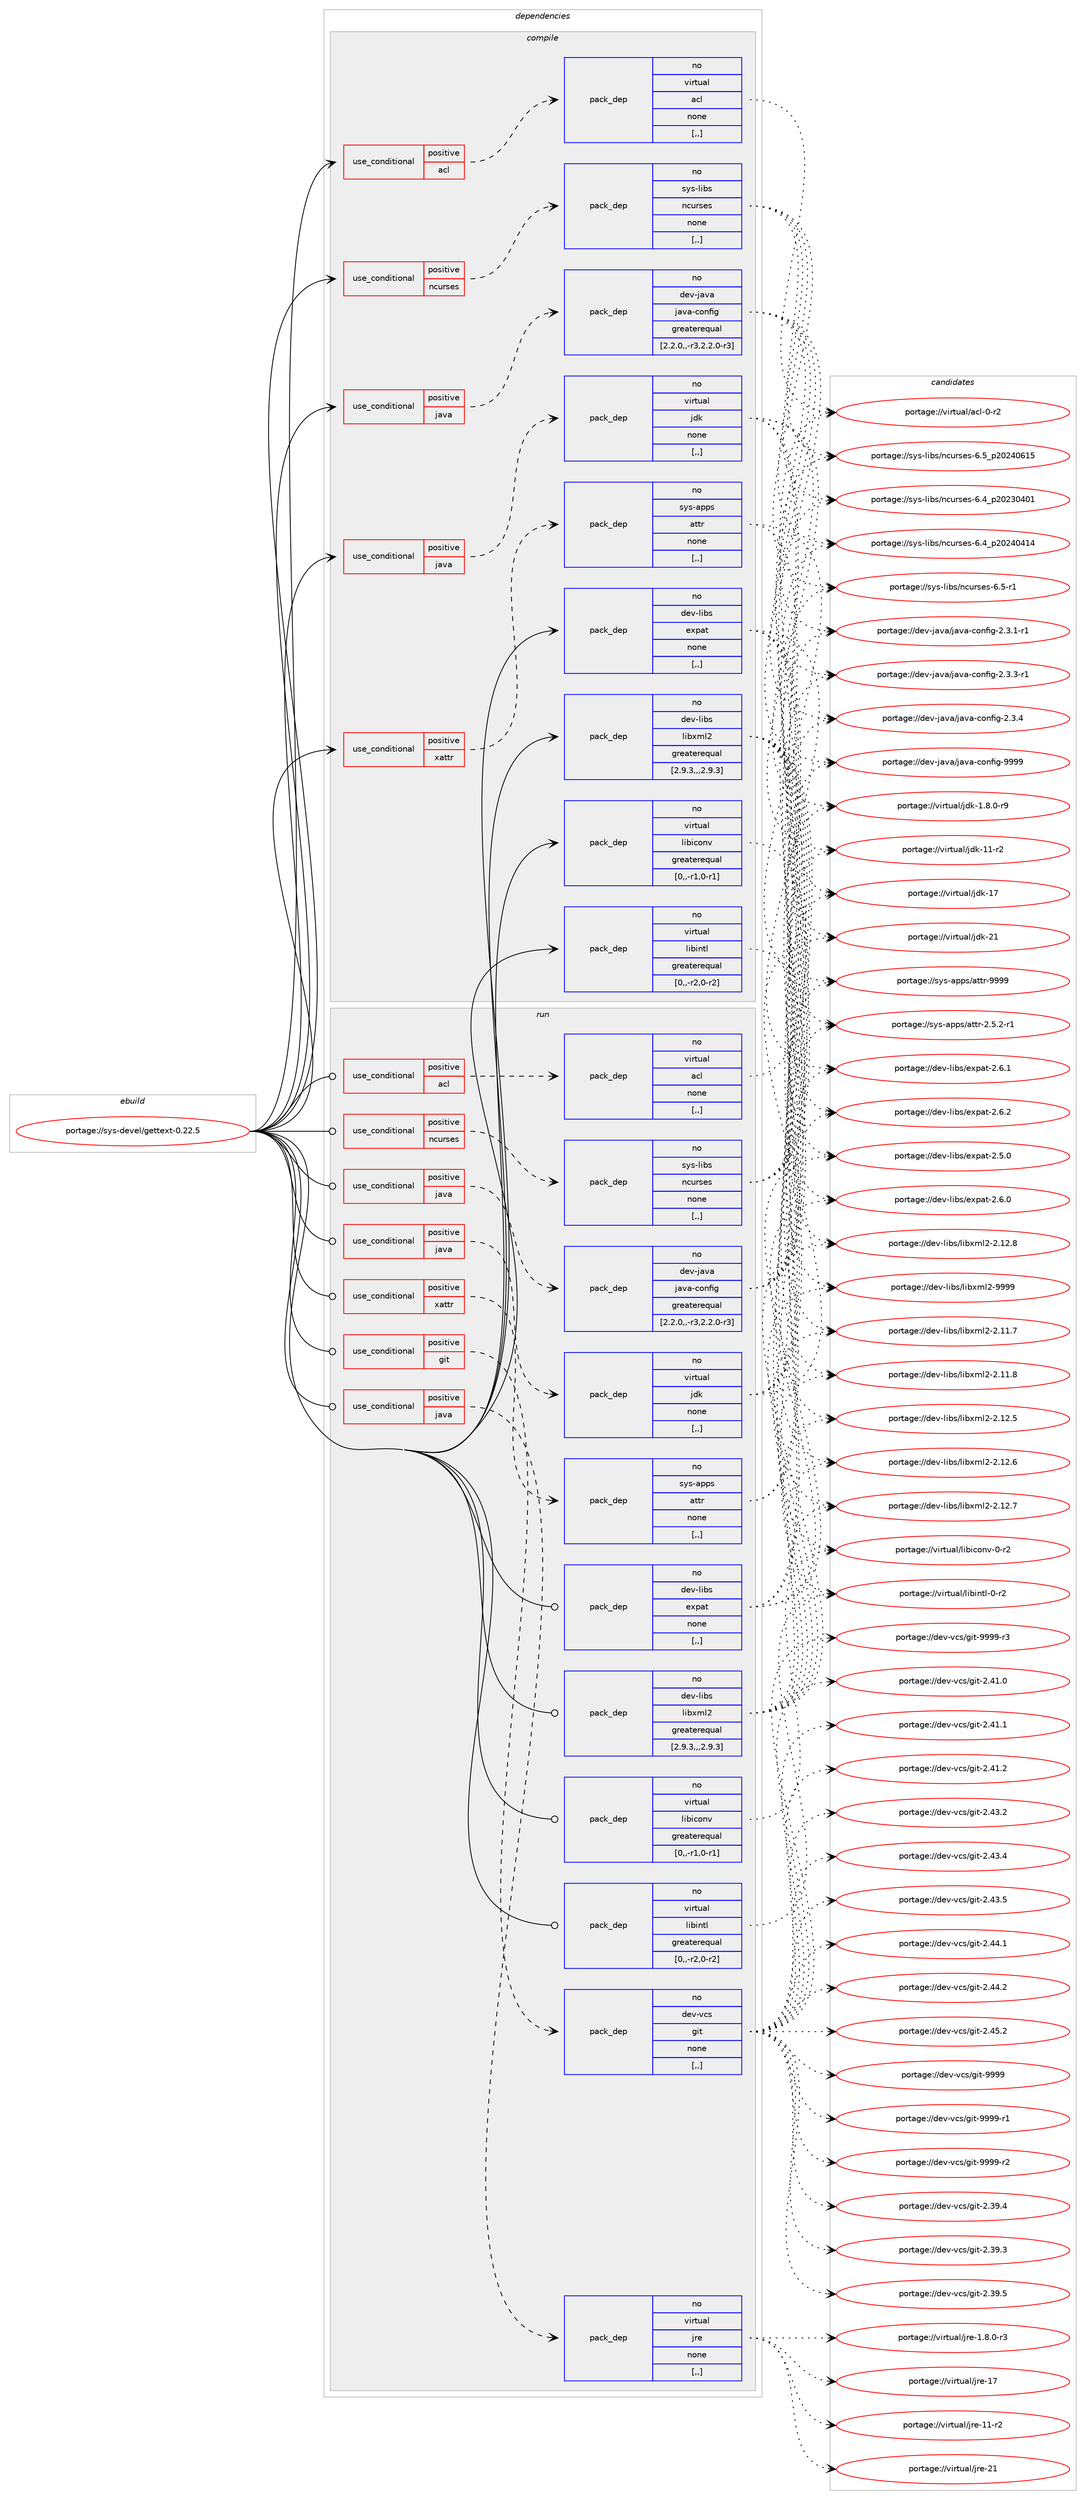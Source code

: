 digraph prolog {

# *************
# Graph options
# *************

newrank=true;
concentrate=true;
compound=true;
graph [rankdir=LR,fontname=Helvetica,fontsize=10,ranksep=1.5];#, ranksep=2.5, nodesep=0.2];
edge  [arrowhead=vee];
node  [fontname=Helvetica,fontsize=10];

# **********
# The ebuild
# **********

subgraph cluster_leftcol {
color=gray;
rank=same;
label=<<i>ebuild</i>>;
id [label="portage://sys-devel/gettext-0.22.5", color=red, width=4, href="../sys-devel/gettext-0.22.5.svg"];
}

# ****************
# The dependencies
# ****************

subgraph cluster_midcol {
color=gray;
label=<<i>dependencies</i>>;
subgraph cluster_compile {
fillcolor="#eeeeee";
style=filled;
label=<<i>compile</i>>;
subgraph cond112828 {
dependency424327 [label=<<TABLE BORDER="0" CELLBORDER="1" CELLSPACING="0" CELLPADDING="4"><TR><TD ROWSPAN="3" CELLPADDING="10">use_conditional</TD></TR><TR><TD>positive</TD></TR><TR><TD>acl</TD></TR></TABLE>>, shape=none, color=red];
subgraph pack308622 {
dependency424328 [label=<<TABLE BORDER="0" CELLBORDER="1" CELLSPACING="0" CELLPADDING="4" WIDTH="220"><TR><TD ROWSPAN="6" CELLPADDING="30">pack_dep</TD></TR><TR><TD WIDTH="110">no</TD></TR><TR><TD>virtual</TD></TR><TR><TD>acl</TD></TR><TR><TD>none</TD></TR><TR><TD>[,,]</TD></TR></TABLE>>, shape=none, color=blue];
}
dependency424327:e -> dependency424328:w [weight=20,style="dashed",arrowhead="vee"];
}
id:e -> dependency424327:w [weight=20,style="solid",arrowhead="vee"];
subgraph cond112829 {
dependency424329 [label=<<TABLE BORDER="0" CELLBORDER="1" CELLSPACING="0" CELLPADDING="4"><TR><TD ROWSPAN="3" CELLPADDING="10">use_conditional</TD></TR><TR><TD>positive</TD></TR><TR><TD>java</TD></TR></TABLE>>, shape=none, color=red];
subgraph pack308623 {
dependency424330 [label=<<TABLE BORDER="0" CELLBORDER="1" CELLSPACING="0" CELLPADDING="4" WIDTH="220"><TR><TD ROWSPAN="6" CELLPADDING="30">pack_dep</TD></TR><TR><TD WIDTH="110">no</TD></TR><TR><TD>dev-java</TD></TR><TR><TD>java-config</TD></TR><TR><TD>greaterequal</TD></TR><TR><TD>[2.2.0,,-r3,2.2.0-r3]</TD></TR></TABLE>>, shape=none, color=blue];
}
dependency424329:e -> dependency424330:w [weight=20,style="dashed",arrowhead="vee"];
}
id:e -> dependency424329:w [weight=20,style="solid",arrowhead="vee"];
subgraph cond112830 {
dependency424331 [label=<<TABLE BORDER="0" CELLBORDER="1" CELLSPACING="0" CELLPADDING="4"><TR><TD ROWSPAN="3" CELLPADDING="10">use_conditional</TD></TR><TR><TD>positive</TD></TR><TR><TD>java</TD></TR></TABLE>>, shape=none, color=red];
subgraph pack308624 {
dependency424332 [label=<<TABLE BORDER="0" CELLBORDER="1" CELLSPACING="0" CELLPADDING="4" WIDTH="220"><TR><TD ROWSPAN="6" CELLPADDING="30">pack_dep</TD></TR><TR><TD WIDTH="110">no</TD></TR><TR><TD>virtual</TD></TR><TR><TD>jdk</TD></TR><TR><TD>none</TD></TR><TR><TD>[,,]</TD></TR></TABLE>>, shape=none, color=blue];
}
dependency424331:e -> dependency424332:w [weight=20,style="dashed",arrowhead="vee"];
}
id:e -> dependency424331:w [weight=20,style="solid",arrowhead="vee"];
subgraph cond112831 {
dependency424333 [label=<<TABLE BORDER="0" CELLBORDER="1" CELLSPACING="0" CELLPADDING="4"><TR><TD ROWSPAN="3" CELLPADDING="10">use_conditional</TD></TR><TR><TD>positive</TD></TR><TR><TD>ncurses</TD></TR></TABLE>>, shape=none, color=red];
subgraph pack308625 {
dependency424334 [label=<<TABLE BORDER="0" CELLBORDER="1" CELLSPACING="0" CELLPADDING="4" WIDTH="220"><TR><TD ROWSPAN="6" CELLPADDING="30">pack_dep</TD></TR><TR><TD WIDTH="110">no</TD></TR><TR><TD>sys-libs</TD></TR><TR><TD>ncurses</TD></TR><TR><TD>none</TD></TR><TR><TD>[,,]</TD></TR></TABLE>>, shape=none, color=blue];
}
dependency424333:e -> dependency424334:w [weight=20,style="dashed",arrowhead="vee"];
}
id:e -> dependency424333:w [weight=20,style="solid",arrowhead="vee"];
subgraph cond112832 {
dependency424335 [label=<<TABLE BORDER="0" CELLBORDER="1" CELLSPACING="0" CELLPADDING="4"><TR><TD ROWSPAN="3" CELLPADDING="10">use_conditional</TD></TR><TR><TD>positive</TD></TR><TR><TD>xattr</TD></TR></TABLE>>, shape=none, color=red];
subgraph pack308626 {
dependency424336 [label=<<TABLE BORDER="0" CELLBORDER="1" CELLSPACING="0" CELLPADDING="4" WIDTH="220"><TR><TD ROWSPAN="6" CELLPADDING="30">pack_dep</TD></TR><TR><TD WIDTH="110">no</TD></TR><TR><TD>sys-apps</TD></TR><TR><TD>attr</TD></TR><TR><TD>none</TD></TR><TR><TD>[,,]</TD></TR></TABLE>>, shape=none, color=blue];
}
dependency424335:e -> dependency424336:w [weight=20,style="dashed",arrowhead="vee"];
}
id:e -> dependency424335:w [weight=20,style="solid",arrowhead="vee"];
subgraph pack308627 {
dependency424337 [label=<<TABLE BORDER="0" CELLBORDER="1" CELLSPACING="0" CELLPADDING="4" WIDTH="220"><TR><TD ROWSPAN="6" CELLPADDING="30">pack_dep</TD></TR><TR><TD WIDTH="110">no</TD></TR><TR><TD>dev-libs</TD></TR><TR><TD>expat</TD></TR><TR><TD>none</TD></TR><TR><TD>[,,]</TD></TR></TABLE>>, shape=none, color=blue];
}
id:e -> dependency424337:w [weight=20,style="solid",arrowhead="vee"];
subgraph pack308628 {
dependency424338 [label=<<TABLE BORDER="0" CELLBORDER="1" CELLSPACING="0" CELLPADDING="4" WIDTH="220"><TR><TD ROWSPAN="6" CELLPADDING="30">pack_dep</TD></TR><TR><TD WIDTH="110">no</TD></TR><TR><TD>dev-libs</TD></TR><TR><TD>libxml2</TD></TR><TR><TD>greaterequal</TD></TR><TR><TD>[2.9.3,,,2.9.3]</TD></TR></TABLE>>, shape=none, color=blue];
}
id:e -> dependency424338:w [weight=20,style="solid",arrowhead="vee"];
subgraph pack308629 {
dependency424339 [label=<<TABLE BORDER="0" CELLBORDER="1" CELLSPACING="0" CELLPADDING="4" WIDTH="220"><TR><TD ROWSPAN="6" CELLPADDING="30">pack_dep</TD></TR><TR><TD WIDTH="110">no</TD></TR><TR><TD>virtual</TD></TR><TR><TD>libiconv</TD></TR><TR><TD>greaterequal</TD></TR><TR><TD>[0,,-r1,0-r1]</TD></TR></TABLE>>, shape=none, color=blue];
}
id:e -> dependency424339:w [weight=20,style="solid",arrowhead="vee"];
subgraph pack308630 {
dependency424340 [label=<<TABLE BORDER="0" CELLBORDER="1" CELLSPACING="0" CELLPADDING="4" WIDTH="220"><TR><TD ROWSPAN="6" CELLPADDING="30">pack_dep</TD></TR><TR><TD WIDTH="110">no</TD></TR><TR><TD>virtual</TD></TR><TR><TD>libintl</TD></TR><TR><TD>greaterequal</TD></TR><TR><TD>[0,,-r2,0-r2]</TD></TR></TABLE>>, shape=none, color=blue];
}
id:e -> dependency424340:w [weight=20,style="solid",arrowhead="vee"];
}
subgraph cluster_compileandrun {
fillcolor="#eeeeee";
style=filled;
label=<<i>compile and run</i>>;
}
subgraph cluster_run {
fillcolor="#eeeeee";
style=filled;
label=<<i>run</i>>;
subgraph cond112833 {
dependency424341 [label=<<TABLE BORDER="0" CELLBORDER="1" CELLSPACING="0" CELLPADDING="4"><TR><TD ROWSPAN="3" CELLPADDING="10">use_conditional</TD></TR><TR><TD>positive</TD></TR><TR><TD>acl</TD></TR></TABLE>>, shape=none, color=red];
subgraph pack308631 {
dependency424342 [label=<<TABLE BORDER="0" CELLBORDER="1" CELLSPACING="0" CELLPADDING="4" WIDTH="220"><TR><TD ROWSPAN="6" CELLPADDING="30">pack_dep</TD></TR><TR><TD WIDTH="110">no</TD></TR><TR><TD>virtual</TD></TR><TR><TD>acl</TD></TR><TR><TD>none</TD></TR><TR><TD>[,,]</TD></TR></TABLE>>, shape=none, color=blue];
}
dependency424341:e -> dependency424342:w [weight=20,style="dashed",arrowhead="vee"];
}
id:e -> dependency424341:w [weight=20,style="solid",arrowhead="odot"];
subgraph cond112834 {
dependency424343 [label=<<TABLE BORDER="0" CELLBORDER="1" CELLSPACING="0" CELLPADDING="4"><TR><TD ROWSPAN="3" CELLPADDING="10">use_conditional</TD></TR><TR><TD>positive</TD></TR><TR><TD>git</TD></TR></TABLE>>, shape=none, color=red];
subgraph pack308632 {
dependency424344 [label=<<TABLE BORDER="0" CELLBORDER="1" CELLSPACING="0" CELLPADDING="4" WIDTH="220"><TR><TD ROWSPAN="6" CELLPADDING="30">pack_dep</TD></TR><TR><TD WIDTH="110">no</TD></TR><TR><TD>dev-vcs</TD></TR><TR><TD>git</TD></TR><TR><TD>none</TD></TR><TR><TD>[,,]</TD></TR></TABLE>>, shape=none, color=blue];
}
dependency424343:e -> dependency424344:w [weight=20,style="dashed",arrowhead="vee"];
}
id:e -> dependency424343:w [weight=20,style="solid",arrowhead="odot"];
subgraph cond112835 {
dependency424345 [label=<<TABLE BORDER="0" CELLBORDER="1" CELLSPACING="0" CELLPADDING="4"><TR><TD ROWSPAN="3" CELLPADDING="10">use_conditional</TD></TR><TR><TD>positive</TD></TR><TR><TD>java</TD></TR></TABLE>>, shape=none, color=red];
subgraph pack308633 {
dependency424346 [label=<<TABLE BORDER="0" CELLBORDER="1" CELLSPACING="0" CELLPADDING="4" WIDTH="220"><TR><TD ROWSPAN="6" CELLPADDING="30">pack_dep</TD></TR><TR><TD WIDTH="110">no</TD></TR><TR><TD>dev-java</TD></TR><TR><TD>java-config</TD></TR><TR><TD>greaterequal</TD></TR><TR><TD>[2.2.0,,-r3,2.2.0-r3]</TD></TR></TABLE>>, shape=none, color=blue];
}
dependency424345:e -> dependency424346:w [weight=20,style="dashed",arrowhead="vee"];
}
id:e -> dependency424345:w [weight=20,style="solid",arrowhead="odot"];
subgraph cond112836 {
dependency424347 [label=<<TABLE BORDER="0" CELLBORDER="1" CELLSPACING="0" CELLPADDING="4"><TR><TD ROWSPAN="3" CELLPADDING="10">use_conditional</TD></TR><TR><TD>positive</TD></TR><TR><TD>java</TD></TR></TABLE>>, shape=none, color=red];
subgraph pack308634 {
dependency424348 [label=<<TABLE BORDER="0" CELLBORDER="1" CELLSPACING="0" CELLPADDING="4" WIDTH="220"><TR><TD ROWSPAN="6" CELLPADDING="30">pack_dep</TD></TR><TR><TD WIDTH="110">no</TD></TR><TR><TD>virtual</TD></TR><TR><TD>jdk</TD></TR><TR><TD>none</TD></TR><TR><TD>[,,]</TD></TR></TABLE>>, shape=none, color=blue];
}
dependency424347:e -> dependency424348:w [weight=20,style="dashed",arrowhead="vee"];
}
id:e -> dependency424347:w [weight=20,style="solid",arrowhead="odot"];
subgraph cond112837 {
dependency424349 [label=<<TABLE BORDER="0" CELLBORDER="1" CELLSPACING="0" CELLPADDING="4"><TR><TD ROWSPAN="3" CELLPADDING="10">use_conditional</TD></TR><TR><TD>positive</TD></TR><TR><TD>java</TD></TR></TABLE>>, shape=none, color=red];
subgraph pack308635 {
dependency424350 [label=<<TABLE BORDER="0" CELLBORDER="1" CELLSPACING="0" CELLPADDING="4" WIDTH="220"><TR><TD ROWSPAN="6" CELLPADDING="30">pack_dep</TD></TR><TR><TD WIDTH="110">no</TD></TR><TR><TD>virtual</TD></TR><TR><TD>jre</TD></TR><TR><TD>none</TD></TR><TR><TD>[,,]</TD></TR></TABLE>>, shape=none, color=blue];
}
dependency424349:e -> dependency424350:w [weight=20,style="dashed",arrowhead="vee"];
}
id:e -> dependency424349:w [weight=20,style="solid",arrowhead="odot"];
subgraph cond112838 {
dependency424351 [label=<<TABLE BORDER="0" CELLBORDER="1" CELLSPACING="0" CELLPADDING="4"><TR><TD ROWSPAN="3" CELLPADDING="10">use_conditional</TD></TR><TR><TD>positive</TD></TR><TR><TD>ncurses</TD></TR></TABLE>>, shape=none, color=red];
subgraph pack308636 {
dependency424352 [label=<<TABLE BORDER="0" CELLBORDER="1" CELLSPACING="0" CELLPADDING="4" WIDTH="220"><TR><TD ROWSPAN="6" CELLPADDING="30">pack_dep</TD></TR><TR><TD WIDTH="110">no</TD></TR><TR><TD>sys-libs</TD></TR><TR><TD>ncurses</TD></TR><TR><TD>none</TD></TR><TR><TD>[,,]</TD></TR></TABLE>>, shape=none, color=blue];
}
dependency424351:e -> dependency424352:w [weight=20,style="dashed",arrowhead="vee"];
}
id:e -> dependency424351:w [weight=20,style="solid",arrowhead="odot"];
subgraph cond112839 {
dependency424353 [label=<<TABLE BORDER="0" CELLBORDER="1" CELLSPACING="0" CELLPADDING="4"><TR><TD ROWSPAN="3" CELLPADDING="10">use_conditional</TD></TR><TR><TD>positive</TD></TR><TR><TD>xattr</TD></TR></TABLE>>, shape=none, color=red];
subgraph pack308637 {
dependency424354 [label=<<TABLE BORDER="0" CELLBORDER="1" CELLSPACING="0" CELLPADDING="4" WIDTH="220"><TR><TD ROWSPAN="6" CELLPADDING="30">pack_dep</TD></TR><TR><TD WIDTH="110">no</TD></TR><TR><TD>sys-apps</TD></TR><TR><TD>attr</TD></TR><TR><TD>none</TD></TR><TR><TD>[,,]</TD></TR></TABLE>>, shape=none, color=blue];
}
dependency424353:e -> dependency424354:w [weight=20,style="dashed",arrowhead="vee"];
}
id:e -> dependency424353:w [weight=20,style="solid",arrowhead="odot"];
subgraph pack308638 {
dependency424355 [label=<<TABLE BORDER="0" CELLBORDER="1" CELLSPACING="0" CELLPADDING="4" WIDTH="220"><TR><TD ROWSPAN="6" CELLPADDING="30">pack_dep</TD></TR><TR><TD WIDTH="110">no</TD></TR><TR><TD>dev-libs</TD></TR><TR><TD>expat</TD></TR><TR><TD>none</TD></TR><TR><TD>[,,]</TD></TR></TABLE>>, shape=none, color=blue];
}
id:e -> dependency424355:w [weight=20,style="solid",arrowhead="odot"];
subgraph pack308639 {
dependency424356 [label=<<TABLE BORDER="0" CELLBORDER="1" CELLSPACING="0" CELLPADDING="4" WIDTH="220"><TR><TD ROWSPAN="6" CELLPADDING="30">pack_dep</TD></TR><TR><TD WIDTH="110">no</TD></TR><TR><TD>dev-libs</TD></TR><TR><TD>libxml2</TD></TR><TR><TD>greaterequal</TD></TR><TR><TD>[2.9.3,,,2.9.3]</TD></TR></TABLE>>, shape=none, color=blue];
}
id:e -> dependency424356:w [weight=20,style="solid",arrowhead="odot"];
subgraph pack308640 {
dependency424357 [label=<<TABLE BORDER="0" CELLBORDER="1" CELLSPACING="0" CELLPADDING="4" WIDTH="220"><TR><TD ROWSPAN="6" CELLPADDING="30">pack_dep</TD></TR><TR><TD WIDTH="110">no</TD></TR><TR><TD>virtual</TD></TR><TR><TD>libiconv</TD></TR><TR><TD>greaterequal</TD></TR><TR><TD>[0,,-r1,0-r1]</TD></TR></TABLE>>, shape=none, color=blue];
}
id:e -> dependency424357:w [weight=20,style="solid",arrowhead="odot"];
subgraph pack308641 {
dependency424358 [label=<<TABLE BORDER="0" CELLBORDER="1" CELLSPACING="0" CELLPADDING="4" WIDTH="220"><TR><TD ROWSPAN="6" CELLPADDING="30">pack_dep</TD></TR><TR><TD WIDTH="110">no</TD></TR><TR><TD>virtual</TD></TR><TR><TD>libintl</TD></TR><TR><TD>greaterequal</TD></TR><TR><TD>[0,,-r2,0-r2]</TD></TR></TABLE>>, shape=none, color=blue];
}
id:e -> dependency424358:w [weight=20,style="solid",arrowhead="odot"];
}
}

# **************
# The candidates
# **************

subgraph cluster_choices {
rank=same;
color=gray;
label=<<i>candidates</i>>;

subgraph choice308622 {
color=black;
nodesep=1;
choice1181051141161179710847979910845484511450 [label="portage://virtual/acl-0-r2", color=red, width=4,href="../virtual/acl-0-r2.svg"];
dependency424328:e -> choice1181051141161179710847979910845484511450:w [style=dotted,weight="100"];
}
subgraph choice308623 {
color=black;
nodesep=1;
choice10010111845106971189747106971189745991111101021051034550465146494511449 [label="portage://dev-java/java-config-2.3.1-r1", color=red, width=4,href="../dev-java/java-config-2.3.1-r1.svg"];
choice10010111845106971189747106971189745991111101021051034550465146514511449 [label="portage://dev-java/java-config-2.3.3-r1", color=red, width=4,href="../dev-java/java-config-2.3.3-r1.svg"];
choice1001011184510697118974710697118974599111110102105103455046514652 [label="portage://dev-java/java-config-2.3.4", color=red, width=4,href="../dev-java/java-config-2.3.4.svg"];
choice10010111845106971189747106971189745991111101021051034557575757 [label="portage://dev-java/java-config-9999", color=red, width=4,href="../dev-java/java-config-9999.svg"];
dependency424330:e -> choice10010111845106971189747106971189745991111101021051034550465146494511449:w [style=dotted,weight="100"];
dependency424330:e -> choice10010111845106971189747106971189745991111101021051034550465146514511449:w [style=dotted,weight="100"];
dependency424330:e -> choice1001011184510697118974710697118974599111110102105103455046514652:w [style=dotted,weight="100"];
dependency424330:e -> choice10010111845106971189747106971189745991111101021051034557575757:w [style=dotted,weight="100"];
}
subgraph choice308624 {
color=black;
nodesep=1;
choice11810511411611797108471061001074549465646484511457 [label="portage://virtual/jdk-1.8.0-r9", color=red, width=4,href="../virtual/jdk-1.8.0-r9.svg"];
choice11810511411611797108471061001074549494511450 [label="portage://virtual/jdk-11-r2", color=red, width=4,href="../virtual/jdk-11-r2.svg"];
choice1181051141161179710847106100107454955 [label="portage://virtual/jdk-17", color=red, width=4,href="../virtual/jdk-17.svg"];
choice1181051141161179710847106100107455049 [label="portage://virtual/jdk-21", color=red, width=4,href="../virtual/jdk-21.svg"];
dependency424332:e -> choice11810511411611797108471061001074549465646484511457:w [style=dotted,weight="100"];
dependency424332:e -> choice11810511411611797108471061001074549494511450:w [style=dotted,weight="100"];
dependency424332:e -> choice1181051141161179710847106100107454955:w [style=dotted,weight="100"];
dependency424332:e -> choice1181051141161179710847106100107455049:w [style=dotted,weight="100"];
}
subgraph choice308625 {
color=black;
nodesep=1;
choice1151211154510810598115471109911711411510111545544652951125048505148524849 [label="portage://sys-libs/ncurses-6.4_p20230401", color=red, width=4,href="../sys-libs/ncurses-6.4_p20230401.svg"];
choice1151211154510810598115471109911711411510111545544652951125048505248524952 [label="portage://sys-libs/ncurses-6.4_p20240414", color=red, width=4,href="../sys-libs/ncurses-6.4_p20240414.svg"];
choice11512111545108105981154711099117114115101115455446534511449 [label="portage://sys-libs/ncurses-6.5-r1", color=red, width=4,href="../sys-libs/ncurses-6.5-r1.svg"];
choice1151211154510810598115471109911711411510111545544653951125048505248544953 [label="portage://sys-libs/ncurses-6.5_p20240615", color=red, width=4,href="../sys-libs/ncurses-6.5_p20240615.svg"];
dependency424334:e -> choice1151211154510810598115471109911711411510111545544652951125048505148524849:w [style=dotted,weight="100"];
dependency424334:e -> choice1151211154510810598115471109911711411510111545544652951125048505248524952:w [style=dotted,weight="100"];
dependency424334:e -> choice11512111545108105981154711099117114115101115455446534511449:w [style=dotted,weight="100"];
dependency424334:e -> choice1151211154510810598115471109911711411510111545544653951125048505248544953:w [style=dotted,weight="100"];
}
subgraph choice308626 {
color=black;
nodesep=1;
choice115121115459711211211547971161161144550465346504511449 [label="portage://sys-apps/attr-2.5.2-r1", color=red, width=4,href="../sys-apps/attr-2.5.2-r1.svg"];
choice115121115459711211211547971161161144557575757 [label="portage://sys-apps/attr-9999", color=red, width=4,href="../sys-apps/attr-9999.svg"];
dependency424336:e -> choice115121115459711211211547971161161144550465346504511449:w [style=dotted,weight="100"];
dependency424336:e -> choice115121115459711211211547971161161144557575757:w [style=dotted,weight="100"];
}
subgraph choice308627 {
color=black;
nodesep=1;
choice10010111845108105981154710112011297116455046534648 [label="portage://dev-libs/expat-2.5.0", color=red, width=4,href="../dev-libs/expat-2.5.0.svg"];
choice10010111845108105981154710112011297116455046544648 [label="portage://dev-libs/expat-2.6.0", color=red, width=4,href="../dev-libs/expat-2.6.0.svg"];
choice10010111845108105981154710112011297116455046544649 [label="portage://dev-libs/expat-2.6.1", color=red, width=4,href="../dev-libs/expat-2.6.1.svg"];
choice10010111845108105981154710112011297116455046544650 [label="portage://dev-libs/expat-2.6.2", color=red, width=4,href="../dev-libs/expat-2.6.2.svg"];
dependency424337:e -> choice10010111845108105981154710112011297116455046534648:w [style=dotted,weight="100"];
dependency424337:e -> choice10010111845108105981154710112011297116455046544648:w [style=dotted,weight="100"];
dependency424337:e -> choice10010111845108105981154710112011297116455046544649:w [style=dotted,weight="100"];
dependency424337:e -> choice10010111845108105981154710112011297116455046544650:w [style=dotted,weight="100"];
}
subgraph choice308628 {
color=black;
nodesep=1;
choice100101118451081059811547108105981201091085045504649494655 [label="portage://dev-libs/libxml2-2.11.7", color=red, width=4,href="../dev-libs/libxml2-2.11.7.svg"];
choice100101118451081059811547108105981201091085045504649494656 [label="portage://dev-libs/libxml2-2.11.8", color=red, width=4,href="../dev-libs/libxml2-2.11.8.svg"];
choice100101118451081059811547108105981201091085045504649504653 [label="portage://dev-libs/libxml2-2.12.5", color=red, width=4,href="../dev-libs/libxml2-2.12.5.svg"];
choice100101118451081059811547108105981201091085045504649504654 [label="portage://dev-libs/libxml2-2.12.6", color=red, width=4,href="../dev-libs/libxml2-2.12.6.svg"];
choice100101118451081059811547108105981201091085045504649504655 [label="portage://dev-libs/libxml2-2.12.7", color=red, width=4,href="../dev-libs/libxml2-2.12.7.svg"];
choice100101118451081059811547108105981201091085045504649504656 [label="portage://dev-libs/libxml2-2.12.8", color=red, width=4,href="../dev-libs/libxml2-2.12.8.svg"];
choice10010111845108105981154710810598120109108504557575757 [label="portage://dev-libs/libxml2-9999", color=red, width=4,href="../dev-libs/libxml2-9999.svg"];
dependency424338:e -> choice100101118451081059811547108105981201091085045504649494655:w [style=dotted,weight="100"];
dependency424338:e -> choice100101118451081059811547108105981201091085045504649494656:w [style=dotted,weight="100"];
dependency424338:e -> choice100101118451081059811547108105981201091085045504649504653:w [style=dotted,weight="100"];
dependency424338:e -> choice100101118451081059811547108105981201091085045504649504654:w [style=dotted,weight="100"];
dependency424338:e -> choice100101118451081059811547108105981201091085045504649504655:w [style=dotted,weight="100"];
dependency424338:e -> choice100101118451081059811547108105981201091085045504649504656:w [style=dotted,weight="100"];
dependency424338:e -> choice10010111845108105981154710810598120109108504557575757:w [style=dotted,weight="100"];
}
subgraph choice308629 {
color=black;
nodesep=1;
choice1181051141161179710847108105981059911111011845484511450 [label="portage://virtual/libiconv-0-r2", color=red, width=4,href="../virtual/libiconv-0-r2.svg"];
dependency424339:e -> choice1181051141161179710847108105981059911111011845484511450:w [style=dotted,weight="100"];
}
subgraph choice308630 {
color=black;
nodesep=1;
choice11810511411611797108471081059810511011610845484511450 [label="portage://virtual/libintl-0-r2", color=red, width=4,href="../virtual/libintl-0-r2.svg"];
dependency424340:e -> choice11810511411611797108471081059810511011610845484511450:w [style=dotted,weight="100"];
}
subgraph choice308631 {
color=black;
nodesep=1;
choice1181051141161179710847979910845484511450 [label="portage://virtual/acl-0-r2", color=red, width=4,href="../virtual/acl-0-r2.svg"];
dependency424342:e -> choice1181051141161179710847979910845484511450:w [style=dotted,weight="100"];
}
subgraph choice308632 {
color=black;
nodesep=1;
choice10010111845118991154710310511645504651574651 [label="portage://dev-vcs/git-2.39.3", color=red, width=4,href="../dev-vcs/git-2.39.3.svg"];
choice10010111845118991154710310511645504651574652 [label="portage://dev-vcs/git-2.39.4", color=red, width=4,href="../dev-vcs/git-2.39.4.svg"];
choice10010111845118991154710310511645504651574653 [label="portage://dev-vcs/git-2.39.5", color=red, width=4,href="../dev-vcs/git-2.39.5.svg"];
choice10010111845118991154710310511645504652494648 [label="portage://dev-vcs/git-2.41.0", color=red, width=4,href="../dev-vcs/git-2.41.0.svg"];
choice10010111845118991154710310511645504652494649 [label="portage://dev-vcs/git-2.41.1", color=red, width=4,href="../dev-vcs/git-2.41.1.svg"];
choice10010111845118991154710310511645504652494650 [label="portage://dev-vcs/git-2.41.2", color=red, width=4,href="../dev-vcs/git-2.41.2.svg"];
choice10010111845118991154710310511645504652514650 [label="portage://dev-vcs/git-2.43.2", color=red, width=4,href="../dev-vcs/git-2.43.2.svg"];
choice10010111845118991154710310511645504652514652 [label="portage://dev-vcs/git-2.43.4", color=red, width=4,href="../dev-vcs/git-2.43.4.svg"];
choice10010111845118991154710310511645504652514653 [label="portage://dev-vcs/git-2.43.5", color=red, width=4,href="../dev-vcs/git-2.43.5.svg"];
choice10010111845118991154710310511645504652524649 [label="portage://dev-vcs/git-2.44.1", color=red, width=4,href="../dev-vcs/git-2.44.1.svg"];
choice10010111845118991154710310511645504652524650 [label="portage://dev-vcs/git-2.44.2", color=red, width=4,href="../dev-vcs/git-2.44.2.svg"];
choice10010111845118991154710310511645504652534650 [label="portage://dev-vcs/git-2.45.2", color=red, width=4,href="../dev-vcs/git-2.45.2.svg"];
choice1001011184511899115471031051164557575757 [label="portage://dev-vcs/git-9999", color=red, width=4,href="../dev-vcs/git-9999.svg"];
choice10010111845118991154710310511645575757574511449 [label="portage://dev-vcs/git-9999-r1", color=red, width=4,href="../dev-vcs/git-9999-r1.svg"];
choice10010111845118991154710310511645575757574511450 [label="portage://dev-vcs/git-9999-r2", color=red, width=4,href="../dev-vcs/git-9999-r2.svg"];
choice10010111845118991154710310511645575757574511451 [label="portage://dev-vcs/git-9999-r3", color=red, width=4,href="../dev-vcs/git-9999-r3.svg"];
dependency424344:e -> choice10010111845118991154710310511645504651574651:w [style=dotted,weight="100"];
dependency424344:e -> choice10010111845118991154710310511645504651574652:w [style=dotted,weight="100"];
dependency424344:e -> choice10010111845118991154710310511645504651574653:w [style=dotted,weight="100"];
dependency424344:e -> choice10010111845118991154710310511645504652494648:w [style=dotted,weight="100"];
dependency424344:e -> choice10010111845118991154710310511645504652494649:w [style=dotted,weight="100"];
dependency424344:e -> choice10010111845118991154710310511645504652494650:w [style=dotted,weight="100"];
dependency424344:e -> choice10010111845118991154710310511645504652514650:w [style=dotted,weight="100"];
dependency424344:e -> choice10010111845118991154710310511645504652514652:w [style=dotted,weight="100"];
dependency424344:e -> choice10010111845118991154710310511645504652514653:w [style=dotted,weight="100"];
dependency424344:e -> choice10010111845118991154710310511645504652524649:w [style=dotted,weight="100"];
dependency424344:e -> choice10010111845118991154710310511645504652524650:w [style=dotted,weight="100"];
dependency424344:e -> choice10010111845118991154710310511645504652534650:w [style=dotted,weight="100"];
dependency424344:e -> choice1001011184511899115471031051164557575757:w [style=dotted,weight="100"];
dependency424344:e -> choice10010111845118991154710310511645575757574511449:w [style=dotted,weight="100"];
dependency424344:e -> choice10010111845118991154710310511645575757574511450:w [style=dotted,weight="100"];
dependency424344:e -> choice10010111845118991154710310511645575757574511451:w [style=dotted,weight="100"];
}
subgraph choice308633 {
color=black;
nodesep=1;
choice10010111845106971189747106971189745991111101021051034550465146494511449 [label="portage://dev-java/java-config-2.3.1-r1", color=red, width=4,href="../dev-java/java-config-2.3.1-r1.svg"];
choice10010111845106971189747106971189745991111101021051034550465146514511449 [label="portage://dev-java/java-config-2.3.3-r1", color=red, width=4,href="../dev-java/java-config-2.3.3-r1.svg"];
choice1001011184510697118974710697118974599111110102105103455046514652 [label="portage://dev-java/java-config-2.3.4", color=red, width=4,href="../dev-java/java-config-2.3.4.svg"];
choice10010111845106971189747106971189745991111101021051034557575757 [label="portage://dev-java/java-config-9999", color=red, width=4,href="../dev-java/java-config-9999.svg"];
dependency424346:e -> choice10010111845106971189747106971189745991111101021051034550465146494511449:w [style=dotted,weight="100"];
dependency424346:e -> choice10010111845106971189747106971189745991111101021051034550465146514511449:w [style=dotted,weight="100"];
dependency424346:e -> choice1001011184510697118974710697118974599111110102105103455046514652:w [style=dotted,weight="100"];
dependency424346:e -> choice10010111845106971189747106971189745991111101021051034557575757:w [style=dotted,weight="100"];
}
subgraph choice308634 {
color=black;
nodesep=1;
choice11810511411611797108471061001074549465646484511457 [label="portage://virtual/jdk-1.8.0-r9", color=red, width=4,href="../virtual/jdk-1.8.0-r9.svg"];
choice11810511411611797108471061001074549494511450 [label="portage://virtual/jdk-11-r2", color=red, width=4,href="../virtual/jdk-11-r2.svg"];
choice1181051141161179710847106100107454955 [label="portage://virtual/jdk-17", color=red, width=4,href="../virtual/jdk-17.svg"];
choice1181051141161179710847106100107455049 [label="portage://virtual/jdk-21", color=red, width=4,href="../virtual/jdk-21.svg"];
dependency424348:e -> choice11810511411611797108471061001074549465646484511457:w [style=dotted,weight="100"];
dependency424348:e -> choice11810511411611797108471061001074549494511450:w [style=dotted,weight="100"];
dependency424348:e -> choice1181051141161179710847106100107454955:w [style=dotted,weight="100"];
dependency424348:e -> choice1181051141161179710847106100107455049:w [style=dotted,weight="100"];
}
subgraph choice308635 {
color=black;
nodesep=1;
choice11810511411611797108471061141014549465646484511451 [label="portage://virtual/jre-1.8.0-r3", color=red, width=4,href="../virtual/jre-1.8.0-r3.svg"];
choice11810511411611797108471061141014549494511450 [label="portage://virtual/jre-11-r2", color=red, width=4,href="../virtual/jre-11-r2.svg"];
choice1181051141161179710847106114101454955 [label="portage://virtual/jre-17", color=red, width=4,href="../virtual/jre-17.svg"];
choice1181051141161179710847106114101455049 [label="portage://virtual/jre-21", color=red, width=4,href="../virtual/jre-21.svg"];
dependency424350:e -> choice11810511411611797108471061141014549465646484511451:w [style=dotted,weight="100"];
dependency424350:e -> choice11810511411611797108471061141014549494511450:w [style=dotted,weight="100"];
dependency424350:e -> choice1181051141161179710847106114101454955:w [style=dotted,weight="100"];
dependency424350:e -> choice1181051141161179710847106114101455049:w [style=dotted,weight="100"];
}
subgraph choice308636 {
color=black;
nodesep=1;
choice1151211154510810598115471109911711411510111545544652951125048505148524849 [label="portage://sys-libs/ncurses-6.4_p20230401", color=red, width=4,href="../sys-libs/ncurses-6.4_p20230401.svg"];
choice1151211154510810598115471109911711411510111545544652951125048505248524952 [label="portage://sys-libs/ncurses-6.4_p20240414", color=red, width=4,href="../sys-libs/ncurses-6.4_p20240414.svg"];
choice11512111545108105981154711099117114115101115455446534511449 [label="portage://sys-libs/ncurses-6.5-r1", color=red, width=4,href="../sys-libs/ncurses-6.5-r1.svg"];
choice1151211154510810598115471109911711411510111545544653951125048505248544953 [label="portage://sys-libs/ncurses-6.5_p20240615", color=red, width=4,href="../sys-libs/ncurses-6.5_p20240615.svg"];
dependency424352:e -> choice1151211154510810598115471109911711411510111545544652951125048505148524849:w [style=dotted,weight="100"];
dependency424352:e -> choice1151211154510810598115471109911711411510111545544652951125048505248524952:w [style=dotted,weight="100"];
dependency424352:e -> choice11512111545108105981154711099117114115101115455446534511449:w [style=dotted,weight="100"];
dependency424352:e -> choice1151211154510810598115471109911711411510111545544653951125048505248544953:w [style=dotted,weight="100"];
}
subgraph choice308637 {
color=black;
nodesep=1;
choice115121115459711211211547971161161144550465346504511449 [label="portage://sys-apps/attr-2.5.2-r1", color=red, width=4,href="../sys-apps/attr-2.5.2-r1.svg"];
choice115121115459711211211547971161161144557575757 [label="portage://sys-apps/attr-9999", color=red, width=4,href="../sys-apps/attr-9999.svg"];
dependency424354:e -> choice115121115459711211211547971161161144550465346504511449:w [style=dotted,weight="100"];
dependency424354:e -> choice115121115459711211211547971161161144557575757:w [style=dotted,weight="100"];
}
subgraph choice308638 {
color=black;
nodesep=1;
choice10010111845108105981154710112011297116455046534648 [label="portage://dev-libs/expat-2.5.0", color=red, width=4,href="../dev-libs/expat-2.5.0.svg"];
choice10010111845108105981154710112011297116455046544648 [label="portage://dev-libs/expat-2.6.0", color=red, width=4,href="../dev-libs/expat-2.6.0.svg"];
choice10010111845108105981154710112011297116455046544649 [label="portage://dev-libs/expat-2.6.1", color=red, width=4,href="../dev-libs/expat-2.6.1.svg"];
choice10010111845108105981154710112011297116455046544650 [label="portage://dev-libs/expat-2.6.2", color=red, width=4,href="../dev-libs/expat-2.6.2.svg"];
dependency424355:e -> choice10010111845108105981154710112011297116455046534648:w [style=dotted,weight="100"];
dependency424355:e -> choice10010111845108105981154710112011297116455046544648:w [style=dotted,weight="100"];
dependency424355:e -> choice10010111845108105981154710112011297116455046544649:w [style=dotted,weight="100"];
dependency424355:e -> choice10010111845108105981154710112011297116455046544650:w [style=dotted,weight="100"];
}
subgraph choice308639 {
color=black;
nodesep=1;
choice100101118451081059811547108105981201091085045504649494655 [label="portage://dev-libs/libxml2-2.11.7", color=red, width=4,href="../dev-libs/libxml2-2.11.7.svg"];
choice100101118451081059811547108105981201091085045504649494656 [label="portage://dev-libs/libxml2-2.11.8", color=red, width=4,href="../dev-libs/libxml2-2.11.8.svg"];
choice100101118451081059811547108105981201091085045504649504653 [label="portage://dev-libs/libxml2-2.12.5", color=red, width=4,href="../dev-libs/libxml2-2.12.5.svg"];
choice100101118451081059811547108105981201091085045504649504654 [label="portage://dev-libs/libxml2-2.12.6", color=red, width=4,href="../dev-libs/libxml2-2.12.6.svg"];
choice100101118451081059811547108105981201091085045504649504655 [label="portage://dev-libs/libxml2-2.12.7", color=red, width=4,href="../dev-libs/libxml2-2.12.7.svg"];
choice100101118451081059811547108105981201091085045504649504656 [label="portage://dev-libs/libxml2-2.12.8", color=red, width=4,href="../dev-libs/libxml2-2.12.8.svg"];
choice10010111845108105981154710810598120109108504557575757 [label="portage://dev-libs/libxml2-9999", color=red, width=4,href="../dev-libs/libxml2-9999.svg"];
dependency424356:e -> choice100101118451081059811547108105981201091085045504649494655:w [style=dotted,weight="100"];
dependency424356:e -> choice100101118451081059811547108105981201091085045504649494656:w [style=dotted,weight="100"];
dependency424356:e -> choice100101118451081059811547108105981201091085045504649504653:w [style=dotted,weight="100"];
dependency424356:e -> choice100101118451081059811547108105981201091085045504649504654:w [style=dotted,weight="100"];
dependency424356:e -> choice100101118451081059811547108105981201091085045504649504655:w [style=dotted,weight="100"];
dependency424356:e -> choice100101118451081059811547108105981201091085045504649504656:w [style=dotted,weight="100"];
dependency424356:e -> choice10010111845108105981154710810598120109108504557575757:w [style=dotted,weight="100"];
}
subgraph choice308640 {
color=black;
nodesep=1;
choice1181051141161179710847108105981059911111011845484511450 [label="portage://virtual/libiconv-0-r2", color=red, width=4,href="../virtual/libiconv-0-r2.svg"];
dependency424357:e -> choice1181051141161179710847108105981059911111011845484511450:w [style=dotted,weight="100"];
}
subgraph choice308641 {
color=black;
nodesep=1;
choice11810511411611797108471081059810511011610845484511450 [label="portage://virtual/libintl-0-r2", color=red, width=4,href="../virtual/libintl-0-r2.svg"];
dependency424358:e -> choice11810511411611797108471081059810511011610845484511450:w [style=dotted,weight="100"];
}
}

}
